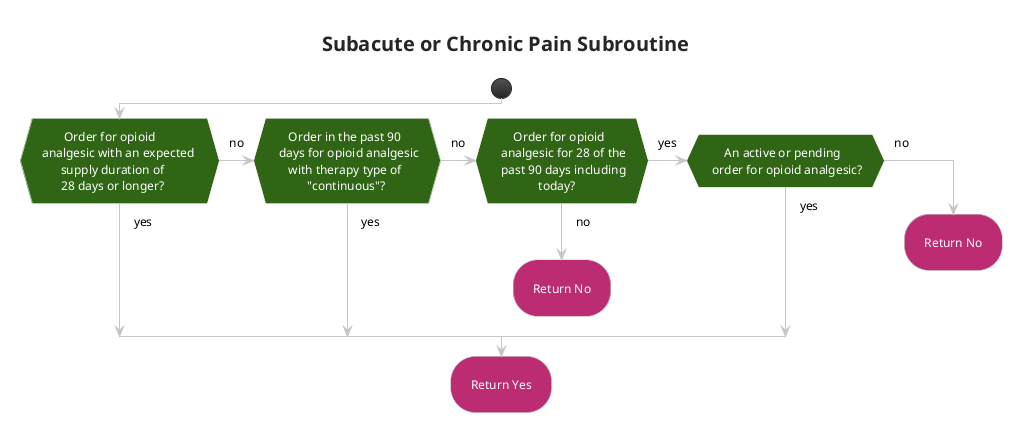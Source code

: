 @startuml subroutine_subacute_chronic_pain
!theme carbon-gray
<style>
activityDiagram {
 FontColor white
 RoundCorner 50
 arrow {
  FontColor: Black
 }
 diamond {
  BackgroundColor #306516
 }
}
</style>
title Subacute or Chronic Pain Subroutine
start
if (       Order for opioid \nanalgesic with an expected \n      supply duration of \n      28 days or longer?) then (yes)
(no) elseif (    Order in the past 90\n days for opioid analgesic\n    with therapy type of\n          "continuous"?) then (yes)
(no) elseif (     Order for opioid\n analgesic for 28 of the\n past 90 days including\n             today?) then (no)
#BC2C73:Return No;
kill
(yes) elseif (     An active or pending\n order for opioid analgesic?) then (yes)
else (no)
#BC2C73:Return No;
kill
endif
#BC2C73:Return Yes;
@enduml